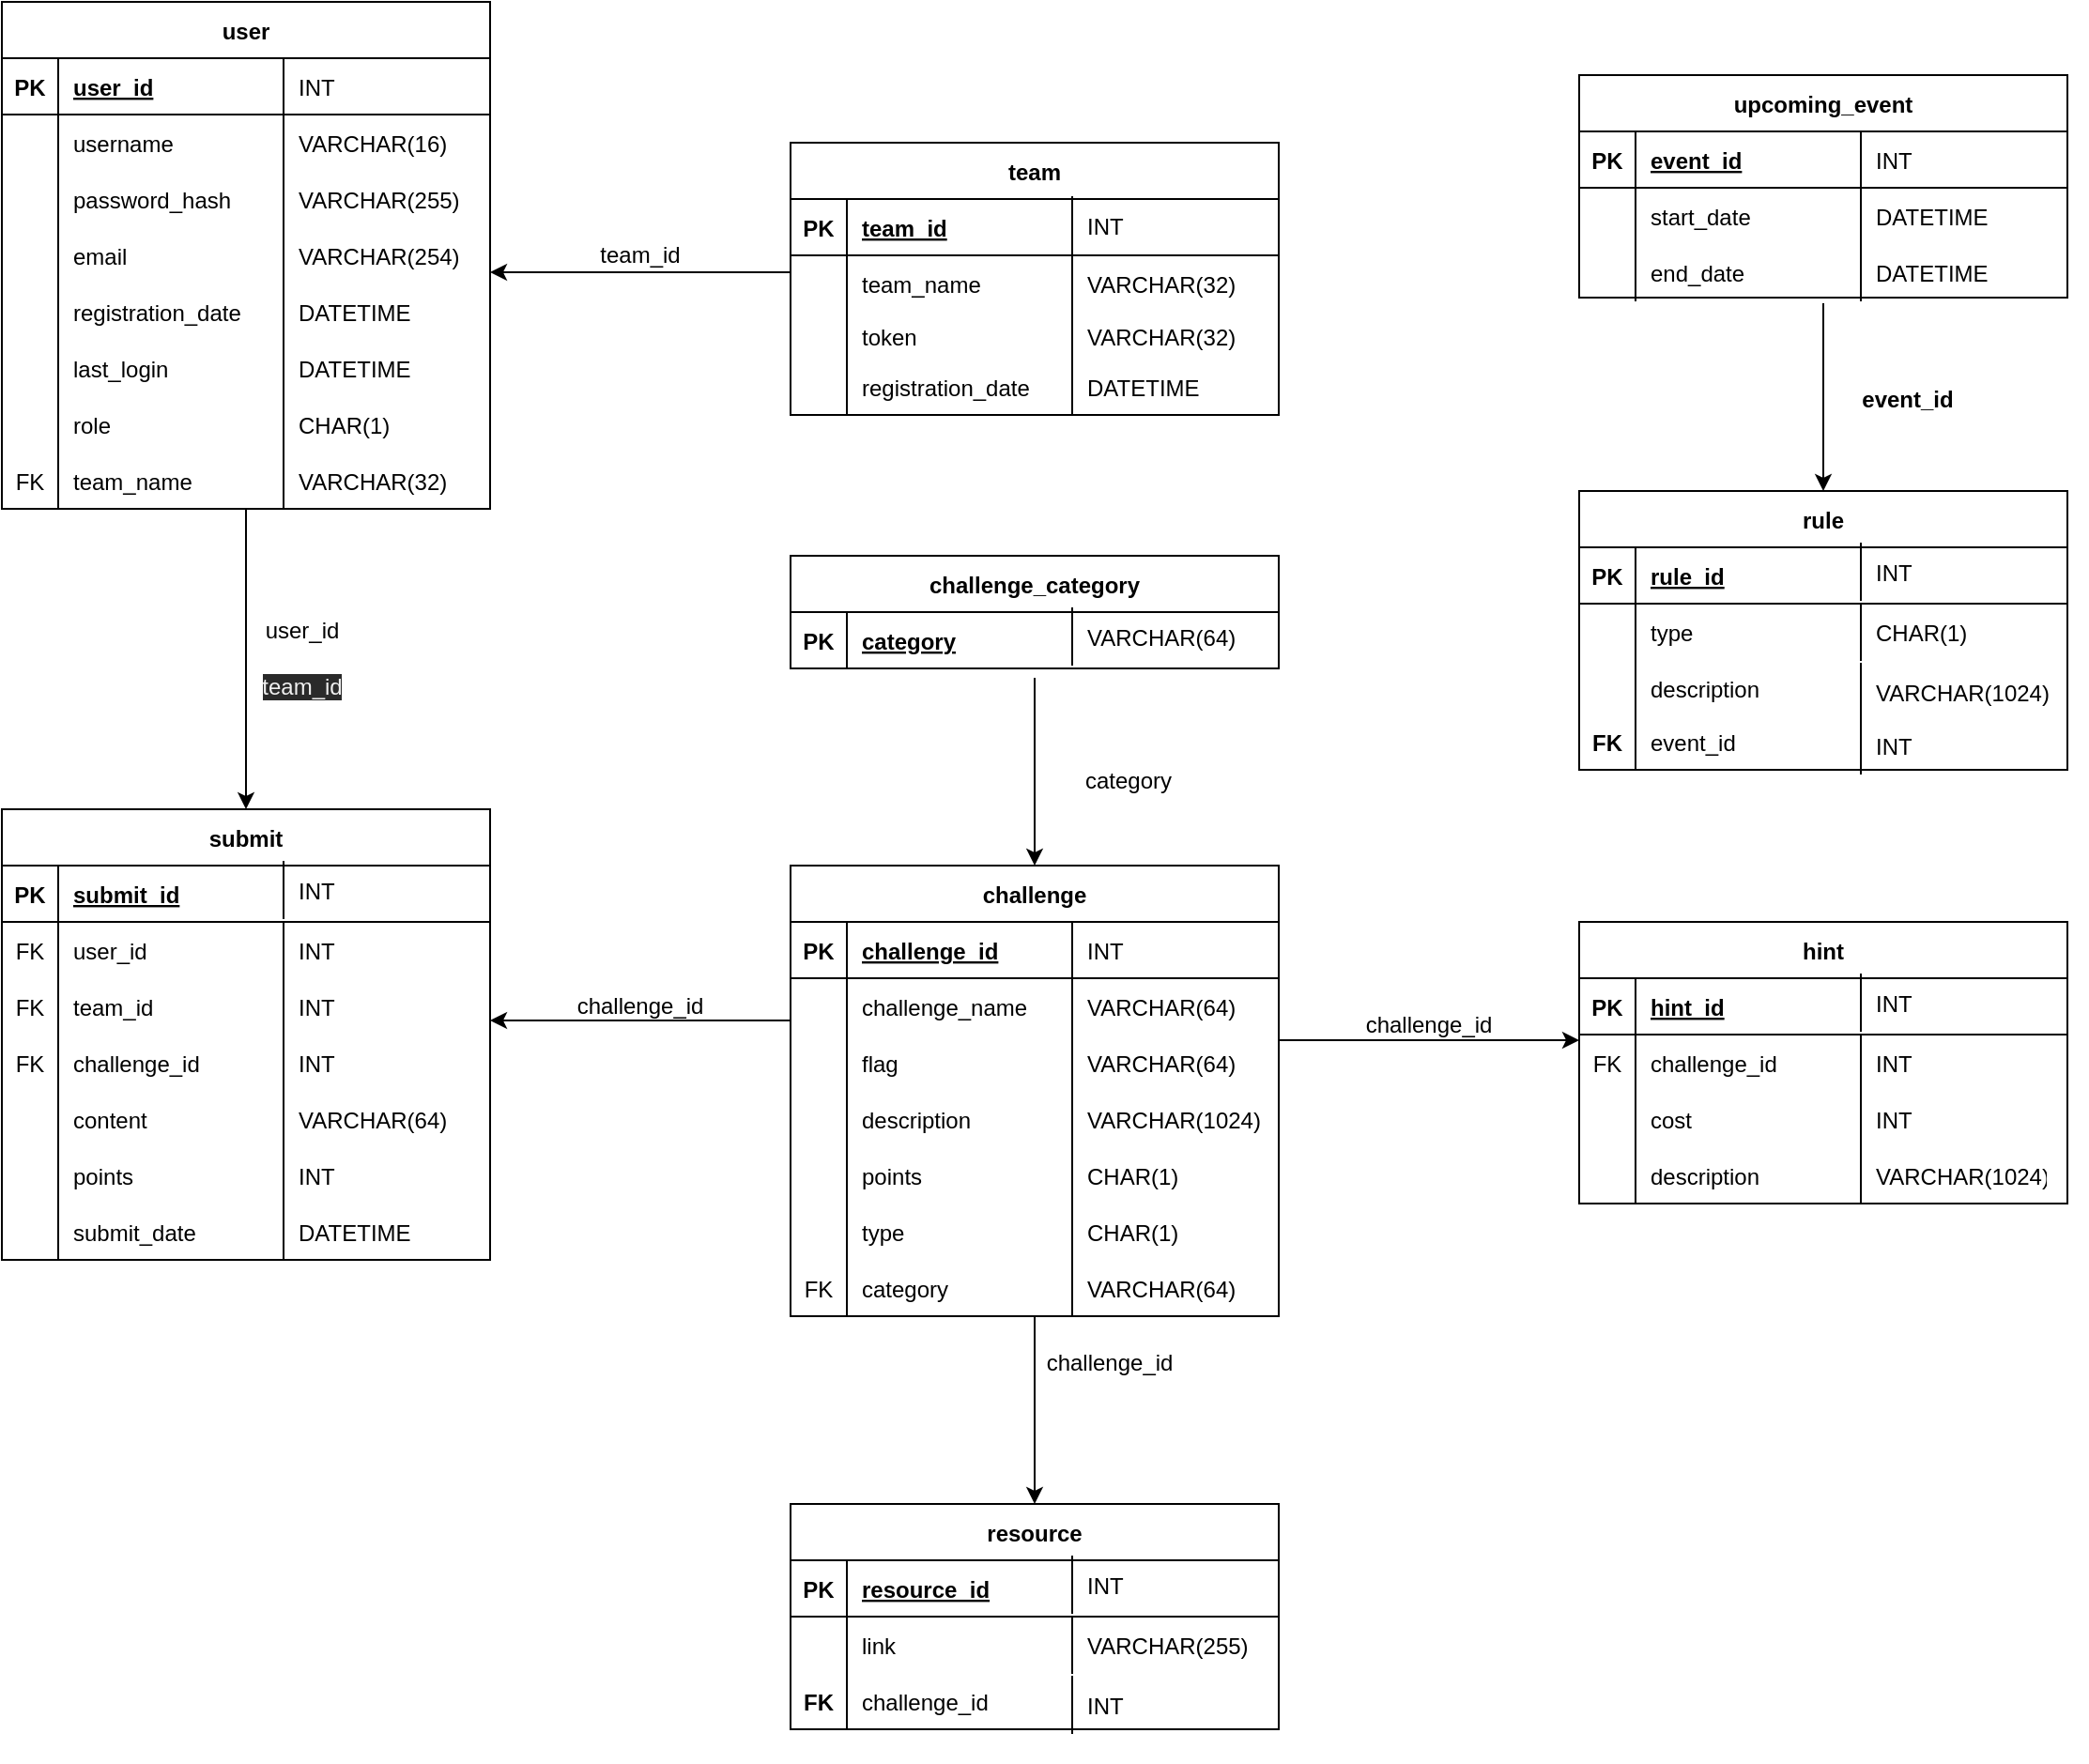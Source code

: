 <mxfile>
    <diagram id="R2lEEEUBdFMjLlhIrx00" name="Page-1">
        <mxGraphModel dx="1193" dy="579" grid="1" gridSize="10" guides="1" tooltips="1" connect="1" arrows="1" fold="1" page="1" pageScale="1" pageWidth="850" pageHeight="1100" math="0" shadow="0" extFonts="Permanent Marker^https://fonts.googleapis.com/css?family=Permanent+Marker">
            <root>
                <mxCell id="0"/>
                <mxCell id="1" parent="0"/>
                <mxCell id="q7P-6Obig4FQji7qMEAy-113" value="" style="shape=partialRectangle;collapsible=0;dropTarget=0;pointerEvents=0;fillColor=none;points=[[0,0.5],[1,0.5]];portConstraint=eastwest;top=0;left=0;right=0;bottom=0;container=0;" parent="1" vertex="1">
                    <mxGeometry x="100" y="585" width="170" height="30" as="geometry"/>
                </mxCell>
                <mxCell id="q7P-6Obig4FQji7qMEAy-115" value="submit" style="shape=table;startSize=30;container=1;collapsible=1;childLayout=tableLayout;fixedRows=1;rowLines=0;fontStyle=1;align=center;resizeLast=1;" parent="1" vertex="1">
                    <mxGeometry x="80" y="510" width="260" height="240" as="geometry"/>
                </mxCell>
                <mxCell id="q7P-6Obig4FQji7qMEAy-116" value="" style="shape=partialRectangle;collapsible=0;dropTarget=0;pointerEvents=0;fillColor=none;points=[[0,0.5],[1,0.5]];portConstraint=eastwest;top=0;left=0;right=0;bottom=1;" parent="q7P-6Obig4FQji7qMEAy-115" vertex="1">
                    <mxGeometry y="30" width="260" height="30" as="geometry"/>
                </mxCell>
                <mxCell id="q7P-6Obig4FQji7qMEAy-117" value="PK" style="shape=partialRectangle;overflow=hidden;connectable=0;fillColor=none;top=0;left=0;bottom=0;right=0;fontStyle=1;" parent="q7P-6Obig4FQji7qMEAy-116" vertex="1">
                    <mxGeometry width="30" height="30" as="geometry">
                        <mxRectangle width="30" height="30" as="alternateBounds"/>
                    </mxGeometry>
                </mxCell>
                <mxCell id="q7P-6Obig4FQji7qMEAy-118" value="submit_id" style="shape=partialRectangle;overflow=hidden;connectable=0;fillColor=none;top=0;left=0;bottom=0;right=0;align=left;spacingLeft=6;fontStyle=5;" parent="q7P-6Obig4FQji7qMEAy-116" vertex="1">
                    <mxGeometry x="30" width="230" height="30" as="geometry">
                        <mxRectangle width="230" height="30" as="alternateBounds"/>
                    </mxGeometry>
                </mxCell>
                <mxCell id="q7P-6Obig4FQji7qMEAy-119" value="" style="shape=partialRectangle;collapsible=0;dropTarget=0;pointerEvents=0;fillColor=none;points=[[0,0.5],[1,0.5]];portConstraint=eastwest;top=0;left=0;right=0;bottom=0;" parent="q7P-6Obig4FQji7qMEAy-115" vertex="1">
                    <mxGeometry y="60" width="260" height="30" as="geometry"/>
                </mxCell>
                <mxCell id="q7P-6Obig4FQji7qMEAy-120" value="FK" style="shape=partialRectangle;overflow=hidden;connectable=0;fillColor=none;top=0;left=0;bottom=0;right=1;" parent="q7P-6Obig4FQji7qMEAy-119" vertex="1">
                    <mxGeometry width="30" height="30" as="geometry">
                        <mxRectangle width="30" height="30" as="alternateBounds"/>
                    </mxGeometry>
                </mxCell>
                <mxCell id="q7P-6Obig4FQji7qMEAy-121" value="user_id" style="shape=partialRectangle;overflow=hidden;connectable=0;fillColor=none;top=0;left=0;bottom=0;right=0;align=left;spacingLeft=6;" parent="q7P-6Obig4FQji7qMEAy-119" vertex="1">
                    <mxGeometry x="30" width="230" height="30" as="geometry">
                        <mxRectangle width="230" height="30" as="alternateBounds"/>
                    </mxGeometry>
                </mxCell>
                <mxCell id="q7P-6Obig4FQji7qMEAy-152" value="" style="group" parent="1" vertex="1" connectable="0">
                    <mxGeometry x="80" y="690" width="130" height="30" as="geometry"/>
                </mxCell>
                <mxCell id="q7P-6Obig4FQji7qMEAy-123" value="" style="shape=partialRectangle;overflow=hidden;connectable=0;fillColor=none;top=0;left=0;bottom=0;right=1;" parent="q7P-6Obig4FQji7qMEAy-152" vertex="1">
                    <mxGeometry width="30" height="30" as="geometry">
                        <mxRectangle width="30" height="30" as="alternateBounds"/>
                    </mxGeometry>
                </mxCell>
                <mxCell id="q7P-6Obig4FQji7qMEAy-124" value="points" style="shape=partialRectangle;overflow=hidden;connectable=0;fillColor=none;top=0;left=0;bottom=0;right=0;align=left;spacingLeft=6;" parent="q7P-6Obig4FQji7qMEAy-152" vertex="1">
                    <mxGeometry x="30" width="100" height="30" as="geometry">
                        <mxRectangle width="220" height="30" as="alternateBounds"/>
                    </mxGeometry>
                </mxCell>
                <mxCell id="q7P-6Obig4FQji7qMEAy-130" value="" style="shape=partialRectangle;collapsible=0;dropTarget=0;pointerEvents=0;fillColor=none;points=[[0,0.5],[1,0.5]];portConstraint=eastwest;top=0;left=0;right=0;bottom=0;container=0;" parent="1" vertex="1">
                    <mxGeometry x="80" y="600" width="130" height="30" as="geometry"/>
                </mxCell>
                <mxCell id="q7P-6Obig4FQji7qMEAy-126" value="" style="shape=partialRectangle;collapsible=0;dropTarget=0;pointerEvents=0;fillColor=none;points=[[0,0.5],[1,0.5]];portConstraint=eastwest;top=0;left=0;right=0;bottom=0;container=0;" parent="1" vertex="1">
                    <mxGeometry x="80" y="630" width="130" height="30" as="geometry"/>
                </mxCell>
                <mxCell id="q7P-6Obig4FQji7qMEAy-179" value="INT" style="shape=partialRectangle;overflow=hidden;connectable=0;fillColor=none;top=0;left=1;bottom=0;right=0;align=left;spacingLeft=6;" parent="1" vertex="1">
                    <mxGeometry x="230" y="690" width="80" height="30" as="geometry">
                        <mxRectangle width="220" height="30" as="alternateBounds"/>
                    </mxGeometry>
                </mxCell>
                <mxCell id="q7P-6Obig4FQji7qMEAy-181" value="INT" style="shape=partialRectangle;overflow=hidden;connectable=0;fillColor=none;top=0;left=1;bottom=0;right=0;align=left;spacingLeft=6;" parent="1" vertex="1">
                    <mxGeometry x="230" y="570" width="100" height="30" as="geometry">
                        <mxRectangle width="220" height="30" as="alternateBounds"/>
                    </mxGeometry>
                </mxCell>
                <mxCell id="q7P-6Obig4FQji7qMEAy-182" value="INT" style="shape=partialRectangle;overflow=hidden;connectable=0;fillColor=none;top=0;left=1;bottom=0;right=0;align=left;spacingLeft=6;" parent="1" vertex="1">
                    <mxGeometry x="230" y="538" width="80" height="30" as="geometry">
                        <mxRectangle width="220" height="30" as="alternateBounds"/>
                    </mxGeometry>
                </mxCell>
                <mxCell id="q7P-6Obig4FQji7qMEAy-183" value="" style="group" parent="1" vertex="1" connectable="0">
                    <mxGeometry x="80" y="660" width="270" height="30" as="geometry"/>
                </mxCell>
                <mxCell id="q7P-6Obig4FQji7qMEAy-127" value="" style="shape=partialRectangle;overflow=hidden;connectable=0;fillColor=none;top=0;left=0;bottom=0;right=1;" parent="q7P-6Obig4FQji7qMEAy-183" vertex="1">
                    <mxGeometry width="30" height="30" as="geometry">
                        <mxRectangle width="30" height="30" as="alternateBounds"/>
                    </mxGeometry>
                </mxCell>
                <mxCell id="q7P-6Obig4FQji7qMEAy-128" value="content" style="shape=partialRectangle;overflow=hidden;connectable=0;fillColor=none;top=0;left=0;bottom=0;right=0;align=left;spacingLeft=6;" parent="q7P-6Obig4FQji7qMEAy-183" vertex="1">
                    <mxGeometry x="30" width="100" height="30" as="geometry">
                        <mxRectangle width="220" height="30" as="alternateBounds"/>
                    </mxGeometry>
                </mxCell>
                <mxCell id="q7P-6Obig4FQji7qMEAy-178" value="VARCHAR(64)" style="shape=partialRectangle;overflow=hidden;connectable=0;fillColor=none;top=0;left=1;bottom=0;right=0;align=left;spacingLeft=6;" parent="q7P-6Obig4FQji7qMEAy-183" vertex="1">
                    <mxGeometry x="150" width="110" height="30" as="geometry">
                        <mxRectangle width="220" height="30" as="alternateBounds"/>
                    </mxGeometry>
                </mxCell>
                <mxCell id="q7P-6Obig4FQji7qMEAy-186" value="" style="group" parent="1" vertex="1" connectable="0">
                    <mxGeometry x="80" y="600" width="250" height="30" as="geometry"/>
                </mxCell>
                <mxCell id="q7P-6Obig4FQji7qMEAy-153" value="" style="group" parent="q7P-6Obig4FQji7qMEAy-186" vertex="1" connectable="0">
                    <mxGeometry width="130" height="30" as="geometry"/>
                </mxCell>
                <mxCell id="q7P-6Obig4FQji7qMEAy-147" value="FK" style="shape=partialRectangle;overflow=hidden;connectable=0;fillColor=none;top=0;left=0;bottom=0;right=1;" parent="q7P-6Obig4FQji7qMEAy-153" vertex="1">
                    <mxGeometry width="30" height="30" as="geometry">
                        <mxRectangle width="30" height="30" as="alternateBounds"/>
                    </mxGeometry>
                </mxCell>
                <mxCell id="q7P-6Obig4FQji7qMEAy-148" value="team_id" style="shape=partialRectangle;overflow=hidden;connectable=0;fillColor=none;top=0;left=0;bottom=0;right=0;align=left;spacingLeft=6;" parent="q7P-6Obig4FQji7qMEAy-153" vertex="1">
                    <mxGeometry x="30" width="100" height="30" as="geometry">
                        <mxRectangle width="220" height="30" as="alternateBounds"/>
                    </mxGeometry>
                </mxCell>
                <mxCell id="q7P-6Obig4FQji7qMEAy-180" value="INT" style="shape=partialRectangle;overflow=hidden;connectable=0;fillColor=none;top=0;left=1;bottom=0;right=0;align=left;spacingLeft=6;" parent="q7P-6Obig4FQji7qMEAy-186" vertex="1">
                    <mxGeometry x="150" width="100" height="30" as="geometry">
                        <mxRectangle width="220" height="30" as="alternateBounds"/>
                    </mxGeometry>
                </mxCell>
                <mxCell id="q7P-6Obig4FQji7qMEAy-187" value="" style="group" parent="1" vertex="1" connectable="0">
                    <mxGeometry x="80" y="630" width="250" height="30" as="geometry"/>
                </mxCell>
                <mxCell id="q7P-6Obig4FQji7qMEAy-131" value="FK" style="shape=partialRectangle;overflow=hidden;connectable=0;fillColor=none;top=0;left=0;bottom=0;right=1;" parent="q7P-6Obig4FQji7qMEAy-187" vertex="1">
                    <mxGeometry width="30" height="30" as="geometry">
                        <mxRectangle width="30" height="30" as="alternateBounds"/>
                    </mxGeometry>
                </mxCell>
                <mxCell id="q7P-6Obig4FQji7qMEAy-132" value="challenge_id" style="shape=partialRectangle;overflow=hidden;connectable=0;fillColor=none;top=0;left=0;bottom=0;right=0;align=left;spacingLeft=6;" parent="q7P-6Obig4FQji7qMEAy-187" vertex="1">
                    <mxGeometry x="30" width="100" height="30" as="geometry">
                        <mxRectangle width="220" height="30" as="alternateBounds"/>
                    </mxGeometry>
                </mxCell>
                <mxCell id="q7P-6Obig4FQji7qMEAy-173" value="INT" style="shape=partialRectangle;overflow=hidden;connectable=0;fillColor=none;top=0;left=1;bottom=0;right=0;align=left;spacingLeft=6;" parent="q7P-6Obig4FQji7qMEAy-187" vertex="1">
                    <mxGeometry x="150" width="100" height="30" as="geometry">
                        <mxRectangle width="220" height="30" as="alternateBounds"/>
                    </mxGeometry>
                </mxCell>
                <mxCell id="q7P-6Obig4FQji7qMEAy-217" value="" style="shape=partialRectangle;collapsible=0;dropTarget=0;pointerEvents=0;fillColor=none;points=[[0,0.5],[1,0.5]];portConstraint=eastwest;top=0;left=0;right=0;bottom=0;container=0;" parent="1" vertex="1">
                    <mxGeometry x="100" y="155" width="170" height="30" as="geometry"/>
                </mxCell>
                <mxCell id="q7P-6Obig4FQji7qMEAy-218" value="user" style="shape=table;startSize=30;container=1;collapsible=1;childLayout=tableLayout;fixedRows=1;rowLines=0;fontStyle=1;align=center;resizeLast=1;" parent="1" vertex="1">
                    <mxGeometry x="80" y="80" width="260" height="270" as="geometry"/>
                </mxCell>
                <mxCell id="q7P-6Obig4FQji7qMEAy-219" value="" style="shape=partialRectangle;collapsible=0;dropTarget=0;pointerEvents=0;fillColor=none;points=[[0,0.5],[1,0.5]];portConstraint=eastwest;top=0;left=0;right=0;bottom=1;" parent="q7P-6Obig4FQji7qMEAy-218" vertex="1">
                    <mxGeometry y="30" width="260" height="30" as="geometry"/>
                </mxCell>
                <mxCell id="q7P-6Obig4FQji7qMEAy-220" value="PK" style="shape=partialRectangle;overflow=hidden;connectable=0;fillColor=none;top=0;left=0;bottom=0;right=0;fontStyle=1;" parent="q7P-6Obig4FQji7qMEAy-219" vertex="1">
                    <mxGeometry width="30" height="30" as="geometry">
                        <mxRectangle width="30" height="30" as="alternateBounds"/>
                    </mxGeometry>
                </mxCell>
                <mxCell id="q7P-6Obig4FQji7qMEAy-221" value="user_id" style="shape=partialRectangle;overflow=hidden;connectable=0;fillColor=none;top=0;left=0;bottom=0;right=0;align=left;spacingLeft=6;fontStyle=5;" parent="q7P-6Obig4FQji7qMEAy-219" vertex="1">
                    <mxGeometry x="30" width="230" height="30" as="geometry">
                        <mxRectangle width="230" height="30" as="alternateBounds"/>
                    </mxGeometry>
                </mxCell>
                <mxCell id="q7P-6Obig4FQji7qMEAy-222" value="" style="shape=partialRectangle;collapsible=0;dropTarget=0;pointerEvents=0;fillColor=none;points=[[0,0.5],[1,0.5]];portConstraint=eastwest;top=0;left=0;right=0;bottom=0;" parent="q7P-6Obig4FQji7qMEAy-218" vertex="1">
                    <mxGeometry y="60" width="260" height="30" as="geometry"/>
                </mxCell>
                <mxCell id="q7P-6Obig4FQji7qMEAy-223" value="" style="shape=partialRectangle;overflow=hidden;connectable=0;fillColor=none;top=0;left=0;bottom=0;right=1;" parent="q7P-6Obig4FQji7qMEAy-222" vertex="1">
                    <mxGeometry width="30" height="30" as="geometry">
                        <mxRectangle width="30" height="30" as="alternateBounds"/>
                    </mxGeometry>
                </mxCell>
                <mxCell id="q7P-6Obig4FQji7qMEAy-224" value="username" style="shape=partialRectangle;overflow=hidden;connectable=0;fillColor=none;top=0;left=0;bottom=0;right=0;align=left;spacingLeft=6;" parent="q7P-6Obig4FQji7qMEAy-222" vertex="1">
                    <mxGeometry x="30" width="230" height="30" as="geometry">
                        <mxRectangle width="230" height="30" as="alternateBounds"/>
                    </mxGeometry>
                </mxCell>
                <mxCell id="q7P-6Obig4FQji7qMEAy-228" value="" style="shape=partialRectangle;collapsible=0;dropTarget=0;pointerEvents=0;fillColor=none;points=[[0,0.5],[1,0.5]];portConstraint=eastwest;top=0;left=0;right=0;bottom=0;container=0;" parent="1" vertex="1">
                    <mxGeometry x="80" y="200" width="130" height="30" as="geometry"/>
                </mxCell>
                <mxCell id="q7P-6Obig4FQji7qMEAy-229" value="" style="shape=partialRectangle;collapsible=0;dropTarget=0;pointerEvents=0;fillColor=none;points=[[0,0.5],[1,0.5]];portConstraint=eastwest;top=0;left=0;right=0;bottom=0;container=0;" parent="1" vertex="1">
                    <mxGeometry x="80" y="230" width="130" height="30" as="geometry"/>
                </mxCell>
                <mxCell id="q7P-6Obig4FQji7qMEAy-231" value="VARCHAR(16)" style="shape=partialRectangle;overflow=hidden;connectable=0;fillColor=none;top=0;left=1;bottom=0;right=0;align=left;spacingLeft=6;" parent="1" vertex="1">
                    <mxGeometry x="230" y="140" width="120" height="30" as="geometry">
                        <mxRectangle width="220" height="30" as="alternateBounds"/>
                    </mxGeometry>
                </mxCell>
                <mxCell id="q7P-6Obig4FQji7qMEAy-232" value="INT" style="shape=partialRectangle;overflow=hidden;connectable=0;fillColor=none;top=0;left=1;bottom=0;right=0;align=left;spacingLeft=6;" parent="1" vertex="1">
                    <mxGeometry x="230" y="110" width="90" height="30" as="geometry">
                        <mxRectangle width="220" height="30" as="alternateBounds"/>
                    </mxGeometry>
                </mxCell>
                <mxCell id="q7P-6Obig4FQji7qMEAy-233" value="" style="group" parent="1" vertex="1" connectable="0">
                    <mxGeometry x="80" y="230" width="270" height="30" as="geometry"/>
                </mxCell>
                <mxCell id="q7P-6Obig4FQji7qMEAy-234" value="" style="shape=partialRectangle;overflow=hidden;connectable=0;fillColor=none;top=0;left=0;bottom=0;right=1;" parent="q7P-6Obig4FQji7qMEAy-233" vertex="1">
                    <mxGeometry width="30" height="30" as="geometry">
                        <mxRectangle width="30" height="30" as="alternateBounds"/>
                    </mxGeometry>
                </mxCell>
                <mxCell id="q7P-6Obig4FQji7qMEAy-235" value="registration_date" style="shape=partialRectangle;overflow=hidden;connectable=0;fillColor=none;top=0;left=0;bottom=0;right=0;align=left;spacingLeft=6;" parent="q7P-6Obig4FQji7qMEAy-233" vertex="1">
                    <mxGeometry x="30" width="100" height="30" as="geometry">
                        <mxRectangle width="220" height="30" as="alternateBounds"/>
                    </mxGeometry>
                </mxCell>
                <mxCell id="q7P-6Obig4FQji7qMEAy-236" value="DATETIME" style="shape=partialRectangle;overflow=hidden;connectable=0;fillColor=none;top=0;left=1;bottom=0;right=0;align=left;spacingLeft=6;" parent="q7P-6Obig4FQji7qMEAy-233" vertex="1">
                    <mxGeometry x="150" width="120" height="30" as="geometry">
                        <mxRectangle width="220" height="30" as="alternateBounds"/>
                    </mxGeometry>
                </mxCell>
                <mxCell id="q7P-6Obig4FQji7qMEAy-237" value="" style="group" parent="1" vertex="1" connectable="0">
                    <mxGeometry x="80" y="200" width="270" height="30" as="geometry"/>
                </mxCell>
                <mxCell id="q7P-6Obig4FQji7qMEAy-238" value="" style="group" parent="q7P-6Obig4FQji7qMEAy-237" vertex="1" connectable="0">
                    <mxGeometry width="130" height="30" as="geometry"/>
                </mxCell>
                <mxCell id="q7P-6Obig4FQji7qMEAy-239" value="" style="shape=partialRectangle;overflow=hidden;connectable=0;fillColor=none;top=0;left=0;bottom=0;right=1;" parent="q7P-6Obig4FQji7qMEAy-238" vertex="1">
                    <mxGeometry width="30" height="30" as="geometry">
                        <mxRectangle width="30" height="30" as="alternateBounds"/>
                    </mxGeometry>
                </mxCell>
                <mxCell id="q7P-6Obig4FQji7qMEAy-240" value="email" style="shape=partialRectangle;overflow=hidden;connectable=0;fillColor=none;top=0;left=0;bottom=0;right=0;align=left;spacingLeft=6;" parent="q7P-6Obig4FQji7qMEAy-238" vertex="1">
                    <mxGeometry x="30" width="100" height="30" as="geometry">
                        <mxRectangle width="220" height="30" as="alternateBounds"/>
                    </mxGeometry>
                </mxCell>
                <mxCell id="q7P-6Obig4FQji7qMEAy-241" value="VARCHAR(254)" style="shape=partialRectangle;overflow=hidden;connectable=0;fillColor=none;top=0;left=1;bottom=0;right=0;align=left;spacingLeft=6;" parent="q7P-6Obig4FQji7qMEAy-237" vertex="1">
                    <mxGeometry x="150" width="120" height="30" as="geometry">
                        <mxRectangle width="220" height="30" as="alternateBounds"/>
                    </mxGeometry>
                </mxCell>
                <mxCell id="q7P-6Obig4FQji7qMEAy-242" value="" style="group" parent="1" vertex="1" connectable="0">
                    <mxGeometry x="80" y="260" width="270" height="30" as="geometry"/>
                </mxCell>
                <mxCell id="q7P-6Obig4FQji7qMEAy-243" value="" style="shape=partialRectangle;overflow=hidden;connectable=0;fillColor=none;top=0;left=0;bottom=0;right=1;" parent="q7P-6Obig4FQji7qMEAy-242" vertex="1">
                    <mxGeometry width="30" height="30" as="geometry">
                        <mxRectangle width="30" height="30" as="alternateBounds"/>
                    </mxGeometry>
                </mxCell>
                <mxCell id="q7P-6Obig4FQji7qMEAy-244" value="last_login" style="shape=partialRectangle;overflow=hidden;connectable=0;fillColor=none;top=0;left=0;bottom=0;right=0;align=left;spacingLeft=6;" parent="q7P-6Obig4FQji7qMEAy-242" vertex="1">
                    <mxGeometry x="30" width="100" height="30" as="geometry">
                        <mxRectangle width="220" height="30" as="alternateBounds"/>
                    </mxGeometry>
                </mxCell>
                <mxCell id="q7P-6Obig4FQji7qMEAy-245" value="DATETIME" style="shape=partialRectangle;overflow=hidden;connectable=0;fillColor=none;top=0;left=1;bottom=0;right=0;align=left;spacingLeft=6;" parent="q7P-6Obig4FQji7qMEAy-242" vertex="1">
                    <mxGeometry x="150" width="120" height="30" as="geometry">
                        <mxRectangle width="220" height="30" as="alternateBounds"/>
                    </mxGeometry>
                </mxCell>
                <mxCell id="q7P-6Obig4FQji7qMEAy-253" value="" style="group" parent="1" vertex="1" connectable="0">
                    <mxGeometry x="80" y="290" width="260" height="30" as="geometry"/>
                </mxCell>
                <mxCell id="q7P-6Obig4FQji7qMEAy-254" value="" style="shape=partialRectangle;overflow=hidden;connectable=0;fillColor=none;top=0;left=0;bottom=0;right=1;" parent="q7P-6Obig4FQji7qMEAy-253" vertex="1">
                    <mxGeometry width="30" height="30" as="geometry">
                        <mxRectangle width="30" height="30" as="alternateBounds"/>
                    </mxGeometry>
                </mxCell>
                <mxCell id="q7P-6Obig4FQji7qMEAy-255" value="role" style="shape=partialRectangle;overflow=hidden;connectable=0;fillColor=none;top=0;left=0;bottom=0;right=0;align=left;spacingLeft=6;" parent="q7P-6Obig4FQji7qMEAy-253" vertex="1">
                    <mxGeometry x="30" width="100" height="30" as="geometry">
                        <mxRectangle width="220" height="30" as="alternateBounds"/>
                    </mxGeometry>
                </mxCell>
                <mxCell id="q7P-6Obig4FQji7qMEAy-256" value="CHAR(1)" style="shape=partialRectangle;overflow=hidden;connectable=0;fillColor=none;top=0;left=1;bottom=0;right=0;align=left;spacingLeft=6;" parent="q7P-6Obig4FQji7qMEAy-253" vertex="1">
                    <mxGeometry x="150" width="110" height="30" as="geometry">
                        <mxRectangle width="220" height="30" as="alternateBounds"/>
                    </mxGeometry>
                </mxCell>
                <mxCell id="q7P-6Obig4FQji7qMEAy-257" value="" style="group" parent="1" vertex="1" connectable="0">
                    <mxGeometry x="80" y="320" width="260" height="30" as="geometry"/>
                </mxCell>
                <mxCell id="q7P-6Obig4FQji7qMEAy-258" value="" style="shape=partialRectangle;overflow=hidden;connectable=0;fillColor=none;top=0;left=0;bottom=0;right=1;" parent="q7P-6Obig4FQji7qMEAy-257" vertex="1">
                    <mxGeometry width="30" height="30" as="geometry">
                        <mxRectangle width="30" height="30" as="alternateBounds"/>
                    </mxGeometry>
                </mxCell>
                <mxCell id="q7P-6Obig4FQji7qMEAy-259" value="team_name" style="shape=partialRectangle;overflow=hidden;connectable=0;fillColor=none;top=0;left=0;bottom=0;right=0;align=left;spacingLeft=6;" parent="q7P-6Obig4FQji7qMEAy-257" vertex="1">
                    <mxGeometry x="30" width="100" height="30" as="geometry">
                        <mxRectangle width="220" height="30" as="alternateBounds"/>
                    </mxGeometry>
                </mxCell>
                <mxCell id="q7P-6Obig4FQji7qMEAy-260" value="VARCHAR(32)" style="shape=partialRectangle;overflow=hidden;connectable=0;fillColor=none;top=0;left=1;bottom=0;right=0;align=left;spacingLeft=6;" parent="q7P-6Obig4FQji7qMEAy-257" vertex="1">
                    <mxGeometry x="150" width="110" height="30" as="geometry">
                        <mxRectangle width="220" height="30" as="alternateBounds"/>
                    </mxGeometry>
                </mxCell>
                <mxCell id="q7P-6Obig4FQji7qMEAy-295" value="FK" style="shape=partialRectangle;overflow=hidden;connectable=0;fillColor=none;top=0;left=0;bottom=0;right=1;" parent="q7P-6Obig4FQji7qMEAy-257" vertex="1">
                    <mxGeometry width="30" height="30" as="geometry">
                        <mxRectangle width="30" height="30" as="alternateBounds"/>
                    </mxGeometry>
                </mxCell>
                <mxCell id="q7P-6Obig4FQji7qMEAy-300" value="" style="shape=partialRectangle;collapsible=0;dropTarget=0;pointerEvents=0;fillColor=none;points=[[0,0.5],[1,0.5]];portConstraint=eastwest;top=0;left=0;right=0;bottom=0;container=0;" parent="1" vertex="1">
                    <mxGeometry x="520" y="230" width="170" height="30" as="geometry"/>
                </mxCell>
                <mxCell id="q7P-6Obig4FQji7qMEAy-301" value="team" style="shape=table;startSize=30;container=1;collapsible=1;childLayout=tableLayout;fixedRows=1;rowLines=0;fontStyle=1;align=center;resizeLast=1;" parent="1" vertex="1">
                    <mxGeometry x="500" y="155" width="260" height="145" as="geometry"/>
                </mxCell>
                <mxCell id="q7P-6Obig4FQji7qMEAy-302" value="" style="shape=partialRectangle;collapsible=0;dropTarget=0;pointerEvents=0;fillColor=none;points=[[0,0.5],[1,0.5]];portConstraint=eastwest;top=0;left=0;right=0;bottom=1;" parent="q7P-6Obig4FQji7qMEAy-301" vertex="1">
                    <mxGeometry y="30" width="260" height="30" as="geometry"/>
                </mxCell>
                <mxCell id="q7P-6Obig4FQji7qMEAy-303" value="PK" style="shape=partialRectangle;overflow=hidden;connectable=0;fillColor=none;top=0;left=0;bottom=0;right=0;fontStyle=1;" parent="q7P-6Obig4FQji7qMEAy-302" vertex="1">
                    <mxGeometry width="30" height="30" as="geometry">
                        <mxRectangle width="30" height="30" as="alternateBounds"/>
                    </mxGeometry>
                </mxCell>
                <mxCell id="q7P-6Obig4FQji7qMEAy-304" value="team_id" style="shape=partialRectangle;overflow=hidden;connectable=0;fillColor=none;top=0;left=0;bottom=0;right=0;align=left;spacingLeft=6;fontStyle=5;" parent="q7P-6Obig4FQji7qMEAy-302" vertex="1">
                    <mxGeometry x="30" width="230" height="30" as="geometry">
                        <mxRectangle width="230" height="30" as="alternateBounds"/>
                    </mxGeometry>
                </mxCell>
                <mxCell id="q7P-6Obig4FQji7qMEAy-305" value="" style="shape=partialRectangle;collapsible=0;dropTarget=0;pointerEvents=0;fillColor=none;points=[[0,0.5],[1,0.5]];portConstraint=eastwest;top=0;left=0;right=0;bottom=0;" parent="q7P-6Obig4FQji7qMEAy-301" vertex="1">
                    <mxGeometry y="60" width="260" height="30" as="geometry"/>
                </mxCell>
                <mxCell id="q7P-6Obig4FQji7qMEAy-306" value="" style="shape=partialRectangle;overflow=hidden;connectable=0;fillColor=none;top=0;left=0;bottom=0;right=1;" parent="q7P-6Obig4FQji7qMEAy-305" vertex="1">
                    <mxGeometry width="30" height="30" as="geometry">
                        <mxRectangle width="30" height="30" as="alternateBounds"/>
                    </mxGeometry>
                </mxCell>
                <mxCell id="q7P-6Obig4FQji7qMEAy-307" value="team_name" style="shape=partialRectangle;overflow=hidden;connectable=0;fillColor=none;top=0;left=0;bottom=0;right=0;align=left;spacingLeft=6;" parent="q7P-6Obig4FQji7qMEAy-305" vertex="1">
                    <mxGeometry x="30" width="230" height="30" as="geometry">
                        <mxRectangle width="230" height="30" as="alternateBounds"/>
                    </mxGeometry>
                </mxCell>
                <mxCell id="q7P-6Obig4FQji7qMEAy-308" value="" style="shape=partialRectangle;collapsible=0;dropTarget=0;pointerEvents=0;fillColor=none;points=[[0,0.5],[1,0.5]];portConstraint=eastwest;top=0;left=0;right=0;bottom=0;container=0;" parent="1" vertex="1">
                    <mxGeometry x="500" y="245" width="130" height="30" as="geometry"/>
                </mxCell>
                <mxCell id="q7P-6Obig4FQji7qMEAy-309" value="" style="shape=partialRectangle;collapsible=0;dropTarget=0;pointerEvents=0;fillColor=none;points=[[0,0.5],[1,0.5]];portConstraint=eastwest;top=0;left=0;right=0;bottom=0;container=0;" parent="1" vertex="1">
                    <mxGeometry x="500" y="275" width="130" height="30" as="geometry"/>
                </mxCell>
                <mxCell id="q7P-6Obig4FQji7qMEAy-310" value="VARCHAR(32)" style="shape=partialRectangle;overflow=hidden;connectable=0;fillColor=none;top=0;left=1;bottom=0;right=0;align=left;spacingLeft=6;" parent="1" vertex="1">
                    <mxGeometry x="650" y="215" width="120" height="30" as="geometry">
                        <mxRectangle width="220" height="30" as="alternateBounds"/>
                    </mxGeometry>
                </mxCell>
                <mxCell id="q7P-6Obig4FQji7qMEAy-311" value="INT" style="shape=partialRectangle;overflow=hidden;connectable=0;fillColor=none;top=0;left=1;bottom=0;right=0;align=left;spacingLeft=6;" parent="1" vertex="1">
                    <mxGeometry x="650" y="184" width="90" height="30" as="geometry">
                        <mxRectangle width="220" height="30" as="alternateBounds"/>
                    </mxGeometry>
                </mxCell>
                <mxCell id="q7P-6Obig4FQji7qMEAy-316" value="" style="group" parent="1" vertex="1" connectable="0">
                    <mxGeometry x="500" y="243" width="270" height="30" as="geometry"/>
                </mxCell>
                <mxCell id="q7P-6Obig4FQji7qMEAy-317" value="" style="group" parent="q7P-6Obig4FQji7qMEAy-316" vertex="1" connectable="0">
                    <mxGeometry width="130" height="30" as="geometry"/>
                </mxCell>
                <mxCell id="q7P-6Obig4FQji7qMEAy-318" value="" style="shape=partialRectangle;overflow=hidden;connectable=0;fillColor=none;top=0;left=0;bottom=0;right=1;" parent="q7P-6Obig4FQji7qMEAy-317" vertex="1">
                    <mxGeometry width="30" height="30" as="geometry">
                        <mxRectangle width="30" height="30" as="alternateBounds"/>
                    </mxGeometry>
                </mxCell>
                <mxCell id="q7P-6Obig4FQji7qMEAy-319" value="token" style="shape=partialRectangle;overflow=hidden;connectable=0;fillColor=none;top=0;left=0;bottom=0;right=0;align=left;spacingLeft=6;" parent="q7P-6Obig4FQji7qMEAy-317" vertex="1">
                    <mxGeometry x="30" width="100" height="30" as="geometry">
                        <mxRectangle width="220" height="30" as="alternateBounds"/>
                    </mxGeometry>
                </mxCell>
                <mxCell id="q7P-6Obig4FQji7qMEAy-320" value="VARCHAR(32)" style="shape=partialRectangle;overflow=hidden;connectable=0;fillColor=none;top=0;left=1;bottom=0;right=0;align=left;spacingLeft=6;" parent="q7P-6Obig4FQji7qMEAy-316" vertex="1">
                    <mxGeometry x="150" width="120" height="30" as="geometry">
                        <mxRectangle width="220" height="30" as="alternateBounds"/>
                    </mxGeometry>
                </mxCell>
                <mxCell id="q7P-6Obig4FQji7qMEAy-337" value="" style="endArrow=classic;html=1;rounded=0;" parent="1" edge="1">
                    <mxGeometry width="50" height="50" relative="1" as="geometry">
                        <mxPoint x="500" y="224" as="sourcePoint"/>
                        <mxPoint x="340" y="224" as="targetPoint"/>
                    </mxGeometry>
                </mxCell>
                <mxCell id="q7P-6Obig4FQji7qMEAy-338" value="&lt;span style=&quot;font-family: &amp;#34;helvetica&amp;#34; ; text-align: left&quot;&gt;team_id&lt;/span&gt;" style="text;html=1;strokeColor=none;fillColor=none;align=center;verticalAlign=middle;whiteSpace=wrap;rounded=0;" parent="1" vertex="1">
                    <mxGeometry x="390" y="200" width="60" height="30" as="geometry"/>
                </mxCell>
                <mxCell id="q7P-6Obig4FQji7qMEAy-349" value="" style="endArrow=classic;html=1;rounded=0;entryX=0.5;entryY=0;entryDx=0;entryDy=0;" parent="1" target="q7P-6Obig4FQji7qMEAy-115" edge="1">
                    <mxGeometry width="50" height="50" relative="1" as="geometry">
                        <mxPoint x="210" y="350" as="sourcePoint"/>
                        <mxPoint x="265" y="413" as="targetPoint"/>
                    </mxGeometry>
                </mxCell>
                <mxCell id="q7P-6Obig4FQji7qMEAy-350" value="user_id" style="text;html=1;strokeColor=none;fillColor=none;align=center;verticalAlign=middle;whiteSpace=wrap;rounded=0;" parent="1" vertex="1">
                    <mxGeometry x="210" y="400" width="60" height="30" as="geometry"/>
                </mxCell>
                <mxCell id="q7P-6Obig4FQji7qMEAy-351" value="" style="endArrow=classic;html=1;rounded=0;" parent="1" edge="1">
                    <mxGeometry width="50" height="50" relative="1" as="geometry">
                        <mxPoint x="500" y="622.5" as="sourcePoint"/>
                        <mxPoint x="340" y="622.5" as="targetPoint"/>
                    </mxGeometry>
                </mxCell>
                <mxCell id="q7P-6Obig4FQji7qMEAy-352" value="&lt;span style=&quot;text-align: left&quot;&gt;challenge_id&lt;/span&gt;" style="text;html=1;strokeColor=none;fillColor=none;align=center;verticalAlign=middle;whiteSpace=wrap;rounded=0;" parent="1" vertex="1">
                    <mxGeometry x="390" y="600" width="60" height="30" as="geometry"/>
                </mxCell>
                <mxCell id="q7P-6Obig4FQji7qMEAy-353" value="" style="shape=partialRectangle;collapsible=0;dropTarget=0;pointerEvents=0;fillColor=none;points=[[0,0.5],[1,0.5]];portConstraint=eastwest;top=0;left=0;right=0;bottom=0;container=0;" parent="1" vertex="1">
                    <mxGeometry x="520" y="615" width="170" height="30" as="geometry"/>
                </mxCell>
                <mxCell id="q7P-6Obig4FQji7qMEAy-354" value="challenge" style="shape=table;startSize=30;container=1;collapsible=1;childLayout=tableLayout;fixedRows=1;rowLines=0;fontStyle=1;align=center;resizeLast=1;" parent="1" vertex="1">
                    <mxGeometry x="500" y="540" width="260" height="240" as="geometry"/>
                </mxCell>
                <mxCell id="q7P-6Obig4FQji7qMEAy-355" value="" style="shape=partialRectangle;collapsible=0;dropTarget=0;pointerEvents=0;fillColor=none;points=[[0,0.5],[1,0.5]];portConstraint=eastwest;top=0;left=0;right=0;bottom=1;" parent="q7P-6Obig4FQji7qMEAy-354" vertex="1">
                    <mxGeometry y="30" width="260" height="30" as="geometry"/>
                </mxCell>
                <mxCell id="q7P-6Obig4FQji7qMEAy-356" value="PK" style="shape=partialRectangle;overflow=hidden;connectable=0;fillColor=none;top=0;left=0;bottom=0;right=0;fontStyle=1;" parent="q7P-6Obig4FQji7qMEAy-355" vertex="1">
                    <mxGeometry width="30" height="30" as="geometry">
                        <mxRectangle width="30" height="30" as="alternateBounds"/>
                    </mxGeometry>
                </mxCell>
                <mxCell id="q7P-6Obig4FQji7qMEAy-357" value="challenge_id" style="shape=partialRectangle;overflow=hidden;connectable=0;fillColor=none;top=0;left=0;bottom=0;right=0;align=left;spacingLeft=6;fontStyle=5;" parent="q7P-6Obig4FQji7qMEAy-355" vertex="1">
                    <mxGeometry x="30" width="230" height="30" as="geometry">
                        <mxRectangle width="230" height="30" as="alternateBounds"/>
                    </mxGeometry>
                </mxCell>
                <mxCell id="q7P-6Obig4FQji7qMEAy-358" value="" style="shape=partialRectangle;collapsible=0;dropTarget=0;pointerEvents=0;fillColor=none;points=[[0,0.5],[1,0.5]];portConstraint=eastwest;top=0;left=0;right=0;bottom=0;" parent="q7P-6Obig4FQji7qMEAy-354" vertex="1">
                    <mxGeometry y="60" width="260" height="30" as="geometry"/>
                </mxCell>
                <mxCell id="q7P-6Obig4FQji7qMEAy-359" value="" style="shape=partialRectangle;overflow=hidden;connectable=0;fillColor=none;top=0;left=0;bottom=0;right=1;" parent="q7P-6Obig4FQji7qMEAy-358" vertex="1">
                    <mxGeometry width="30" height="30" as="geometry">
                        <mxRectangle width="30" height="30" as="alternateBounds"/>
                    </mxGeometry>
                </mxCell>
                <mxCell id="q7P-6Obig4FQji7qMEAy-360" value="challenge_name" style="shape=partialRectangle;overflow=hidden;connectable=0;fillColor=none;top=0;left=0;bottom=0;right=0;align=left;spacingLeft=6;" parent="q7P-6Obig4FQji7qMEAy-358" vertex="1">
                    <mxGeometry x="30" width="230" height="30" as="geometry">
                        <mxRectangle width="230" height="30" as="alternateBounds"/>
                    </mxGeometry>
                </mxCell>
                <mxCell id="q7P-6Obig4FQji7qMEAy-361" value="VARCHAR(64)" style="shape=partialRectangle;overflow=hidden;connectable=0;fillColor=none;top=0;left=1;bottom=0;right=0;align=left;spacingLeft=6;" parent="1" vertex="1">
                    <mxGeometry x="650" y="600" width="120" height="30" as="geometry">
                        <mxRectangle width="220" height="30" as="alternateBounds"/>
                    </mxGeometry>
                </mxCell>
                <mxCell id="q7P-6Obig4FQji7qMEAy-362" value="INT" style="shape=partialRectangle;overflow=hidden;connectable=0;fillColor=none;top=0;left=1;bottom=0;right=0;align=left;spacingLeft=6;" parent="1" vertex="1">
                    <mxGeometry x="650" y="570" width="100" height="30" as="geometry">
                        <mxRectangle width="220" height="30" as="alternateBounds"/>
                    </mxGeometry>
                </mxCell>
                <mxCell id="23" value="" style="shape=partialRectangle;collapsible=0;dropTarget=0;pointerEvents=0;fillColor=none;points=[[0,0.5],[1,0.5]];portConstraint=eastwest;top=0;left=0;right=0;bottom=0;container=0;" parent="1" vertex="1">
                    <mxGeometry x="520" y="955" width="170" height="30" as="geometry"/>
                </mxCell>
                <mxCell id="24" value="resource" style="shape=table;startSize=30;container=1;collapsible=1;childLayout=tableLayout;fixedRows=1;rowLines=0;fontStyle=1;align=center;resizeLast=1;" parent="1" vertex="1">
                    <mxGeometry x="500" y="880" width="260" height="120" as="geometry"/>
                </mxCell>
                <mxCell id="25" value="" style="shape=partialRectangle;collapsible=0;dropTarget=0;pointerEvents=0;fillColor=none;points=[[0,0.5],[1,0.5]];portConstraint=eastwest;top=0;left=0;right=0;bottom=1;" parent="24" vertex="1">
                    <mxGeometry y="30" width="260" height="30" as="geometry"/>
                </mxCell>
                <mxCell id="26" value="PK" style="shape=partialRectangle;overflow=hidden;connectable=0;fillColor=none;top=0;left=0;bottom=0;right=0;fontStyle=1;" parent="25" vertex="1">
                    <mxGeometry width="30" height="30" as="geometry">
                        <mxRectangle width="30" height="30" as="alternateBounds"/>
                    </mxGeometry>
                </mxCell>
                <mxCell id="27" value="resource_id" style="shape=partialRectangle;overflow=hidden;connectable=0;fillColor=none;top=0;left=0;bottom=0;right=0;align=left;spacingLeft=6;fontStyle=5;" parent="25" vertex="1">
                    <mxGeometry x="30" width="230" height="30" as="geometry">
                        <mxRectangle width="230" height="30" as="alternateBounds"/>
                    </mxGeometry>
                </mxCell>
                <mxCell id="28" value="" style="shape=partialRectangle;collapsible=0;dropTarget=0;pointerEvents=0;fillColor=none;points=[[0,0.5],[1,0.5]];portConstraint=eastwest;top=0;left=0;right=0;bottom=0;" parent="24" vertex="1">
                    <mxGeometry y="60" width="260" height="30" as="geometry"/>
                </mxCell>
                <mxCell id="29" value="" style="shape=partialRectangle;overflow=hidden;connectable=0;fillColor=none;top=0;left=0;bottom=0;right=1;" parent="28" vertex="1">
                    <mxGeometry width="30" height="30" as="geometry">
                        <mxRectangle width="30" height="30" as="alternateBounds"/>
                    </mxGeometry>
                </mxCell>
                <mxCell id="30" value="link" style="shape=partialRectangle;overflow=hidden;connectable=0;fillColor=none;top=0;left=0;bottom=0;right=0;align=left;spacingLeft=6;fontStyle=0" parent="28" vertex="1">
                    <mxGeometry x="30" width="230" height="30" as="geometry">
                        <mxRectangle width="230" height="30" as="alternateBounds"/>
                    </mxGeometry>
                </mxCell>
                <mxCell id="31" value="" style="shape=partialRectangle;collapsible=0;dropTarget=0;pointerEvents=0;fillColor=none;points=[[0,0.5],[1,0.5]];portConstraint=eastwest;top=0;left=0;right=0;bottom=0;container=0;" parent="1" vertex="1">
                    <mxGeometry x="500" y="970" width="130" height="30" as="geometry"/>
                </mxCell>
                <mxCell id="33" value="VARCHAR(255)" style="shape=partialRectangle;overflow=hidden;connectable=0;fillColor=none;top=0;left=1;bottom=0;right=0;align=left;spacingLeft=6;" parent="1" vertex="1">
                    <mxGeometry x="650" y="940" width="120" height="30" as="geometry">
                        <mxRectangle width="220" height="30" as="alternateBounds"/>
                    </mxGeometry>
                </mxCell>
                <mxCell id="34" value="INT" style="shape=partialRectangle;overflow=hidden;connectable=0;fillColor=none;top=0;left=1;bottom=0;right=0;align=left;spacingLeft=6;" parent="1" vertex="1">
                    <mxGeometry x="650" y="908" width="110" height="30" as="geometry">
                        <mxRectangle width="220" height="30" as="alternateBounds"/>
                    </mxGeometry>
                </mxCell>
                <mxCell id="46" value="" style="group" parent="1" vertex="1" connectable="0">
                    <mxGeometry x="500" y="660" width="270" height="30" as="geometry"/>
                </mxCell>
                <mxCell id="47" value="" style="group" parent="46" vertex="1" connectable="0">
                    <mxGeometry width="130" height="30" as="geometry"/>
                </mxCell>
                <mxCell id="48" value="" style="shape=partialRectangle;overflow=hidden;connectable=0;fillColor=none;top=0;left=0;bottom=0;right=1;" parent="47" vertex="1">
                    <mxGeometry width="30" height="30" as="geometry">
                        <mxRectangle width="30" height="30" as="alternateBounds"/>
                    </mxGeometry>
                </mxCell>
                <mxCell id="49" value="description" style="shape=partialRectangle;overflow=hidden;connectable=0;fillColor=none;top=0;left=0;bottom=0;right=0;align=left;spacingLeft=6;" parent="47" vertex="1">
                    <mxGeometry x="30" width="100" height="30" as="geometry">
                        <mxRectangle width="220" height="30" as="alternateBounds"/>
                    </mxGeometry>
                </mxCell>
                <mxCell id="50" value="VARCHAR(1024)" style="shape=partialRectangle;overflow=hidden;connectable=0;fillColor=none;top=0;left=1;bottom=0;right=0;align=left;spacingLeft=6;" parent="46" vertex="1">
                    <mxGeometry x="150" width="120" height="30" as="geometry">
                        <mxRectangle width="220" height="30" as="alternateBounds"/>
                    </mxGeometry>
                </mxCell>
                <mxCell id="51" value="&lt;span style=&quot;color: rgb(240 , 240 , 240) ; font-family: &amp;#34;helvetica&amp;#34; ; font-size: 12px ; font-style: normal ; font-weight: 400 ; letter-spacing: normal ; text-align: left ; text-indent: 0px ; text-transform: none ; word-spacing: 0px ; background-color: rgb(42 , 42 , 42) ; display: inline ; float: none&quot;&gt;team_id&lt;/span&gt;" style="text;html=1;strokeColor=none;fillColor=none;align=center;verticalAlign=middle;whiteSpace=wrap;rounded=0;" parent="1" vertex="1">
                    <mxGeometry x="210" y="430" width="60" height="30" as="geometry"/>
                </mxCell>
                <mxCell id="57" value="" style="endArrow=classic;html=1;rounded=0;entryX=0.5;entryY=0;entryDx=0;entryDy=0;" parent="1" edge="1">
                    <mxGeometry width="50" height="50" relative="1" as="geometry">
                        <mxPoint x="630" y="780" as="sourcePoint"/>
                        <mxPoint x="630.0" y="880" as="targetPoint"/>
                    </mxGeometry>
                </mxCell>
                <mxCell id="58" value="&lt;span style=&quot;text-align: left&quot;&gt;challenge_id&lt;/span&gt;" style="text;html=1;strokeColor=none;fillColor=none;align=center;verticalAlign=middle;whiteSpace=wrap;rounded=0;" parent="1" vertex="1">
                    <mxGeometry x="640" y="790" width="60" height="30" as="geometry"/>
                </mxCell>
                <mxCell id="72" value="" style="shape=partialRectangle;collapsible=0;dropTarget=0;pointerEvents=0;fillColor=none;points=[[0,0.5],[1,0.5]];portConstraint=eastwest;top=0;left=0;right=0;bottom=0;container=0;" parent="1" vertex="1">
                    <mxGeometry x="940" y="645" width="170" height="30" as="geometry"/>
                </mxCell>
                <mxCell id="73" value="hint" style="shape=table;startSize=30;container=1;collapsible=1;childLayout=tableLayout;fixedRows=1;rowLines=0;fontStyle=1;align=center;resizeLast=1;" parent="1" vertex="1">
                    <mxGeometry x="920" y="570" width="260" height="150" as="geometry"/>
                </mxCell>
                <mxCell id="74" value="" style="shape=partialRectangle;collapsible=0;dropTarget=0;pointerEvents=0;fillColor=none;points=[[0,0.5],[1,0.5]];portConstraint=eastwest;top=0;left=0;right=0;bottom=1;" parent="73" vertex="1">
                    <mxGeometry y="30" width="260" height="30" as="geometry"/>
                </mxCell>
                <mxCell id="75" value="PK" style="shape=partialRectangle;overflow=hidden;connectable=0;fillColor=none;top=0;left=0;bottom=0;right=0;fontStyle=1;" parent="74" vertex="1">
                    <mxGeometry width="30" height="30" as="geometry">
                        <mxRectangle width="30" height="30" as="alternateBounds"/>
                    </mxGeometry>
                </mxCell>
                <mxCell id="76" value="hint_id" style="shape=partialRectangle;overflow=hidden;connectable=0;fillColor=none;top=0;left=0;bottom=0;right=0;align=left;spacingLeft=6;fontStyle=5;" parent="74" vertex="1">
                    <mxGeometry x="30" width="230" height="30" as="geometry">
                        <mxRectangle width="230" height="30" as="alternateBounds"/>
                    </mxGeometry>
                </mxCell>
                <mxCell id="77" value="" style="shape=partialRectangle;collapsible=0;dropTarget=0;pointerEvents=0;fillColor=none;points=[[0,0.5],[1,0.5]];portConstraint=eastwest;top=0;left=0;right=0;bottom=0;" parent="73" vertex="1">
                    <mxGeometry y="60" width="260" height="30" as="geometry"/>
                </mxCell>
                <mxCell id="78" value="FK" style="shape=partialRectangle;overflow=hidden;connectable=0;fillColor=none;top=0;left=0;bottom=0;right=1;" parent="77" vertex="1">
                    <mxGeometry width="30" height="30" as="geometry">
                        <mxRectangle width="30" height="30" as="alternateBounds"/>
                    </mxGeometry>
                </mxCell>
                <mxCell id="79" value="challenge_id" style="shape=partialRectangle;overflow=hidden;connectable=0;fillColor=none;top=0;left=0;bottom=0;right=0;align=left;spacingLeft=6;" parent="77" vertex="1">
                    <mxGeometry x="30" width="230" height="30" as="geometry">
                        <mxRectangle width="230" height="30" as="alternateBounds"/>
                    </mxGeometry>
                </mxCell>
                <mxCell id="80" value="INT" style="shape=partialRectangle;overflow=hidden;connectable=0;fillColor=none;top=0;left=1;bottom=0;right=0;align=left;spacingLeft=6;" parent="1" vertex="1">
                    <mxGeometry x="1070" y="630" width="120" height="30" as="geometry">
                        <mxRectangle width="220" height="30" as="alternateBounds"/>
                    </mxGeometry>
                </mxCell>
                <mxCell id="81" value="INT" style="shape=partialRectangle;overflow=hidden;connectable=0;fillColor=none;top=0;left=1;bottom=0;right=0;align=left;spacingLeft=6;" parent="1" vertex="1">
                    <mxGeometry x="1070" y="598" width="100" height="30" as="geometry">
                        <mxRectangle width="220" height="30" as="alternateBounds"/>
                    </mxGeometry>
                </mxCell>
                <mxCell id="82" value="" style="group" parent="1" vertex="1" connectable="0">
                    <mxGeometry x="920" y="660" width="270" height="30" as="geometry"/>
                </mxCell>
                <mxCell id="83" value="" style="group" parent="82" vertex="1" connectable="0">
                    <mxGeometry width="130" height="30" as="geometry"/>
                </mxCell>
                <mxCell id="84" value="" style="shape=partialRectangle;overflow=hidden;connectable=0;fillColor=none;top=0;left=0;bottom=0;right=1;" parent="83" vertex="1">
                    <mxGeometry width="30" height="30" as="geometry">
                        <mxRectangle width="30" height="30" as="alternateBounds"/>
                    </mxGeometry>
                </mxCell>
                <mxCell id="85" value="cost" style="shape=partialRectangle;overflow=hidden;connectable=0;fillColor=none;top=0;left=0;bottom=0;right=0;align=left;spacingLeft=6;" parent="83" vertex="1">
                    <mxGeometry x="30" width="100" height="30" as="geometry">
                        <mxRectangle width="220" height="30" as="alternateBounds"/>
                    </mxGeometry>
                </mxCell>
                <mxCell id="86" value="INT" style="shape=partialRectangle;overflow=hidden;connectable=0;fillColor=none;top=0;left=1;bottom=0;right=0;align=left;spacingLeft=6;" parent="82" vertex="1">
                    <mxGeometry x="150" width="120" height="30" as="geometry">
                        <mxRectangle width="220" height="30" as="alternateBounds"/>
                    </mxGeometry>
                </mxCell>
                <mxCell id="87" value="" style="endArrow=classic;html=1;rounded=0;" parent="1" edge="1">
                    <mxGeometry width="50" height="50" relative="1" as="geometry">
                        <mxPoint x="760" y="633" as="sourcePoint"/>
                        <mxPoint x="920" y="633" as="targetPoint"/>
                    </mxGeometry>
                </mxCell>
                <mxCell id="88" value="&lt;span style=&quot;text-align: left&quot;&gt;challenge_id&lt;/span&gt;" style="text;html=1;strokeColor=none;fillColor=none;align=center;verticalAlign=middle;whiteSpace=wrap;rounded=0;" parent="1" vertex="1">
                    <mxGeometry x="810" y="610" width="60" height="30" as="geometry"/>
                </mxCell>
                <mxCell id="91" value="" style="shape=partialRectangle;collapsible=0;dropTarget=0;pointerEvents=0;fillColor=none;points=[[0,0.5],[1,0.5]];portConstraint=eastwest;top=0;left=0;right=0;bottom=0;container=0;" parent="1" vertex="1">
                    <mxGeometry x="920" y="690" width="130" height="30" as="geometry"/>
                </mxCell>
                <mxCell id="92" value="" style="group" parent="1" vertex="1" connectable="0">
                    <mxGeometry x="920" y="690" width="250" height="30" as="geometry"/>
                </mxCell>
                <mxCell id="93" value="" style="shape=partialRectangle;overflow=hidden;connectable=0;fillColor=none;top=0;left=0;bottom=0;right=1;" parent="92" vertex="1">
                    <mxGeometry width="30" height="30" as="geometry">
                        <mxRectangle width="30" height="30" as="alternateBounds"/>
                    </mxGeometry>
                </mxCell>
                <mxCell id="94" value="description" style="shape=partialRectangle;overflow=hidden;connectable=0;fillColor=none;top=0;left=0;bottom=0;right=0;align=left;spacingLeft=6;" parent="92" vertex="1">
                    <mxGeometry x="30" width="100" height="30" as="geometry">
                        <mxRectangle width="220" height="30" as="alternateBounds"/>
                    </mxGeometry>
                </mxCell>
                <mxCell id="95" value="VARCHAR(1024)" style="shape=partialRectangle;overflow=hidden;connectable=0;fillColor=none;top=0;left=1;bottom=0;right=0;align=left;spacingLeft=6;" parent="92" vertex="1">
                    <mxGeometry x="150" width="100" height="30" as="geometry">
                        <mxRectangle width="220" height="30" as="alternateBounds"/>
                    </mxGeometry>
                </mxCell>
                <mxCell id="105" value="" style="shape=partialRectangle;collapsible=0;dropTarget=0;pointerEvents=0;fillColor=none;points=[[0,0.5],[1,0.5]];portConstraint=eastwest;top=0;left=0;right=0;bottom=0;container=0;" parent="1" vertex="1">
                    <mxGeometry x="500" y="750" width="130" height="30" as="geometry"/>
                </mxCell>
                <mxCell id="106" value="" style="group" parent="1" vertex="1" connectable="0">
                    <mxGeometry x="500" y="750" width="250" height="30" as="geometry"/>
                </mxCell>
                <mxCell id="107" value="FK" style="shape=partialRectangle;overflow=hidden;connectable=0;fillColor=none;top=0;left=0;bottom=0;right=1;" parent="106" vertex="1">
                    <mxGeometry width="30" height="30" as="geometry">
                        <mxRectangle width="30" height="30" as="alternateBounds"/>
                    </mxGeometry>
                </mxCell>
                <mxCell id="108" value="category" style="shape=partialRectangle;overflow=hidden;connectable=0;fillColor=none;top=0;left=0;bottom=0;right=0;align=left;spacingLeft=6;" parent="106" vertex="1">
                    <mxGeometry x="30" width="100" height="30" as="geometry">
                        <mxRectangle width="220" height="30" as="alternateBounds"/>
                    </mxGeometry>
                </mxCell>
                <mxCell id="109" value="VARCHAR(64)" style="shape=partialRectangle;overflow=hidden;connectable=0;fillColor=none;top=0;left=1;bottom=0;right=0;align=left;spacingLeft=6;" parent="106" vertex="1">
                    <mxGeometry x="150" width="100" height="30" as="geometry">
                        <mxRectangle width="220" height="30" as="alternateBounds"/>
                    </mxGeometry>
                </mxCell>
                <mxCell id="110" value="" style="shape=partialRectangle;collapsible=0;dropTarget=0;pointerEvents=0;fillColor=none;points=[[0,0.5],[1,0.5]];portConstraint=eastwest;top=0;left=0;right=0;bottom=0;container=0;" parent="1" vertex="1">
                    <mxGeometry x="520" y="450" width="170" height="30" as="geometry"/>
                </mxCell>
                <mxCell id="111" value="challenge_category" style="shape=table;startSize=30;container=1;collapsible=1;childLayout=tableLayout;fixedRows=1;rowLines=0;fontStyle=1;align=center;resizeLast=1;" parent="1" vertex="1">
                    <mxGeometry x="500" y="375" width="260" height="60" as="geometry"/>
                </mxCell>
                <mxCell id="112" value="" style="shape=partialRectangle;collapsible=0;dropTarget=0;pointerEvents=0;fillColor=none;points=[[0,0.5],[1,0.5]];portConstraint=eastwest;top=0;left=0;right=0;bottom=1;" parent="111" vertex="1">
                    <mxGeometry y="30" width="260" height="30" as="geometry"/>
                </mxCell>
                <mxCell id="113" value="PK" style="shape=partialRectangle;overflow=hidden;connectable=0;fillColor=none;top=0;left=0;bottom=0;right=0;fontStyle=1;" parent="112" vertex="1">
                    <mxGeometry width="30" height="30" as="geometry">
                        <mxRectangle width="30" height="30" as="alternateBounds"/>
                    </mxGeometry>
                </mxCell>
                <mxCell id="114" value="category" style="shape=partialRectangle;overflow=hidden;connectable=0;fillColor=none;top=0;left=0;bottom=0;right=0;align=left;spacingLeft=6;fontStyle=5;" parent="112" vertex="1">
                    <mxGeometry x="30" width="230" height="30" as="geometry">
                        <mxRectangle width="230" height="30" as="alternateBounds"/>
                    </mxGeometry>
                </mxCell>
                <mxCell id="119" value="VARCHAR(64)" style="shape=partialRectangle;overflow=hidden;connectable=0;fillColor=none;top=0;left=1;bottom=0;right=0;align=left;spacingLeft=6;" parent="1" vertex="1">
                    <mxGeometry x="650" y="403" width="110" height="30" as="geometry">
                        <mxRectangle width="220" height="30" as="alternateBounds"/>
                    </mxGeometry>
                </mxCell>
                <mxCell id="122" value="" style="endArrow=classic;html=1;rounded=0;" parent="1" edge="1">
                    <mxGeometry width="50" height="50" relative="1" as="geometry">
                        <mxPoint x="630" y="440" as="sourcePoint"/>
                        <mxPoint x="630" y="540" as="targetPoint"/>
                    </mxGeometry>
                </mxCell>
                <mxCell id="123" value="category" style="text;html=1;strokeColor=none;fillColor=none;align=center;verticalAlign=middle;whiteSpace=wrap;rounded=0;" parent="1" vertex="1">
                    <mxGeometry x="650" y="480" width="60" height="30" as="geometry"/>
                </mxCell>
                <mxCell id="124" value="" style="group" parent="1" vertex="1" connectable="0">
                    <mxGeometry x="500" y="690" width="270" height="30" as="geometry"/>
                </mxCell>
                <mxCell id="125" value="" style="group" parent="124" vertex="1" connectable="0">
                    <mxGeometry width="130" height="30" as="geometry"/>
                </mxCell>
                <mxCell id="126" value="" style="shape=partialRectangle;overflow=hidden;connectable=0;fillColor=none;top=0;left=0;bottom=0;right=1;" parent="125" vertex="1">
                    <mxGeometry width="30" height="30" as="geometry">
                        <mxRectangle width="30" height="30" as="alternateBounds"/>
                    </mxGeometry>
                </mxCell>
                <mxCell id="127" value="points" style="shape=partialRectangle;overflow=hidden;connectable=0;fillColor=none;top=0;left=0;bottom=0;right=0;align=left;spacingLeft=6;" parent="125" vertex="1">
                    <mxGeometry x="30" width="100" height="30" as="geometry">
                        <mxRectangle width="220" height="30" as="alternateBounds"/>
                    </mxGeometry>
                </mxCell>
                <mxCell id="128" value="CHAR(1)" style="shape=partialRectangle;overflow=hidden;connectable=0;fillColor=none;top=0;left=1;bottom=0;right=0;align=left;spacingLeft=6;" parent="124" vertex="1">
                    <mxGeometry x="150" width="120" height="30" as="geometry">
                        <mxRectangle width="220" height="30" as="alternateBounds"/>
                    </mxGeometry>
                </mxCell>
                <mxCell id="135" value="" style="group" parent="1" vertex="1" connectable="0">
                    <mxGeometry x="80" y="720" width="130" height="30" as="geometry"/>
                </mxCell>
                <mxCell id="136" value="" style="shape=partialRectangle;overflow=hidden;connectable=0;fillColor=none;top=0;left=0;bottom=0;right=1;" parent="135" vertex="1">
                    <mxGeometry width="30" height="30" as="geometry">
                        <mxRectangle width="30" height="30" as="alternateBounds"/>
                    </mxGeometry>
                </mxCell>
                <mxCell id="137" value="submit_date" style="shape=partialRectangle;overflow=hidden;connectable=0;fillColor=none;top=0;left=0;bottom=0;right=0;align=left;spacingLeft=6;" parent="135" vertex="1">
                    <mxGeometry x="30" width="100" height="30" as="geometry">
                        <mxRectangle width="220" height="30" as="alternateBounds"/>
                    </mxGeometry>
                </mxCell>
                <mxCell id="138" value="DATETIME" style="shape=partialRectangle;overflow=hidden;connectable=0;fillColor=none;top=0;left=1;bottom=0;right=0;align=left;spacingLeft=6;" parent="1" vertex="1">
                    <mxGeometry x="230" y="720" width="80" height="30" as="geometry">
                        <mxRectangle width="220" height="30" as="alternateBounds"/>
                    </mxGeometry>
                </mxCell>
                <mxCell id="140" value="" style="shape=partialRectangle;collapsible=0;dropTarget=0;pointerEvents=0;fillColor=none;points=[[0,0.5],[1,0.5]];portConstraint=eastwest;top=0;left=0;right=0;bottom=0;container=0;" parent="1" vertex="1">
                    <mxGeometry x="80" y="170" width="130" height="30" as="geometry"/>
                </mxCell>
                <mxCell id="141" value="" style="group" parent="1" vertex="1" connectable="0">
                    <mxGeometry x="80" y="170" width="270" height="30" as="geometry"/>
                </mxCell>
                <mxCell id="142" value="" style="group" parent="141" vertex="1" connectable="0">
                    <mxGeometry width="130" height="30" as="geometry"/>
                </mxCell>
                <mxCell id="143" value="" style="shape=partialRectangle;overflow=hidden;connectable=0;fillColor=none;top=0;left=0;bottom=0;right=1;" parent="142" vertex="1">
                    <mxGeometry width="30" height="30" as="geometry">
                        <mxRectangle width="30" height="30" as="alternateBounds"/>
                    </mxGeometry>
                </mxCell>
                <mxCell id="144" value="password_hash" style="shape=partialRectangle;overflow=hidden;connectable=0;fillColor=none;top=0;left=0;bottom=0;right=0;align=left;spacingLeft=6;" parent="142" vertex="1">
                    <mxGeometry x="30" width="100" height="30" as="geometry">
                        <mxRectangle width="220" height="30" as="alternateBounds"/>
                    </mxGeometry>
                </mxCell>
                <mxCell id="145" value="VARCHAR(255)" style="shape=partialRectangle;overflow=hidden;connectable=0;fillColor=none;top=0;left=1;bottom=0;right=0;align=left;spacingLeft=6;" parent="141" vertex="1">
                    <mxGeometry x="150" width="120" height="30" as="geometry">
                        <mxRectangle width="220" height="30" as="alternateBounds"/>
                    </mxGeometry>
                </mxCell>
                <mxCell id="157" value="" style="shape=partialRectangle;collapsible=0;dropTarget=0;pointerEvents=0;fillColor=none;points=[[0,0.5],[1,0.5]];portConstraint=eastwest;top=0;left=0;right=0;bottom=0;container=0;" parent="1" vertex="1">
                    <mxGeometry x="500" y="276" width="130" height="30" as="geometry"/>
                </mxCell>
                <mxCell id="158" value="" style="group" parent="1" vertex="1" connectable="0">
                    <mxGeometry x="500" y="270" width="270" height="30" as="geometry"/>
                </mxCell>
                <mxCell id="159" value="" style="group" parent="158" vertex="1" connectable="0">
                    <mxGeometry width="130" height="30" as="geometry"/>
                </mxCell>
                <mxCell id="160" value="" style="shape=partialRectangle;overflow=hidden;connectable=0;fillColor=none;top=0;left=0;bottom=0;right=1;" parent="159" vertex="1">
                    <mxGeometry width="30" height="30" as="geometry">
                        <mxRectangle width="30" height="30" as="alternateBounds"/>
                    </mxGeometry>
                </mxCell>
                <mxCell id="161" value="registration_date" style="shape=partialRectangle;overflow=hidden;connectable=0;fillColor=none;top=0;left=0;bottom=0;right=0;align=left;spacingLeft=6;" parent="159" vertex="1">
                    <mxGeometry x="30" width="100" height="30" as="geometry">
                        <mxRectangle width="220" height="30" as="alternateBounds"/>
                    </mxGeometry>
                </mxCell>
                <mxCell id="162" value="DATETIME" style="shape=partialRectangle;overflow=hidden;connectable=0;fillColor=none;top=0;left=1;bottom=0;right=0;align=left;spacingLeft=6;" parent="158" vertex="1">
                    <mxGeometry x="150" width="120" height="30" as="geometry">
                        <mxRectangle width="220" height="30" as="alternateBounds"/>
                    </mxGeometry>
                </mxCell>
                <mxCell id="163" value="" style="group" parent="1" vertex="1" connectable="0">
                    <mxGeometry x="500" y="630" width="270" height="30" as="geometry"/>
                </mxCell>
                <mxCell id="164" value="" style="group" parent="163" vertex="1" connectable="0">
                    <mxGeometry width="130" height="30" as="geometry"/>
                </mxCell>
                <mxCell id="165" value="" style="shape=partialRectangle;overflow=hidden;connectable=0;fillColor=none;top=0;left=0;bottom=0;right=1;" parent="164" vertex="1">
                    <mxGeometry width="30" height="30" as="geometry">
                        <mxRectangle width="30" height="30" as="alternateBounds"/>
                    </mxGeometry>
                </mxCell>
                <mxCell id="166" value="flag" style="shape=partialRectangle;overflow=hidden;connectable=0;fillColor=none;top=0;left=0;bottom=0;right=0;align=left;spacingLeft=6;" parent="164" vertex="1">
                    <mxGeometry x="30" width="100" height="30" as="geometry">
                        <mxRectangle width="220" height="30" as="alternateBounds"/>
                    </mxGeometry>
                </mxCell>
                <mxCell id="167" value="VARCHAR(64)" style="shape=partialRectangle;overflow=hidden;connectable=0;fillColor=none;top=0;left=1;bottom=0;right=0;align=left;spacingLeft=6;" parent="163" vertex="1">
                    <mxGeometry x="150" width="120" height="30" as="geometry">
                        <mxRectangle width="220" height="30" as="alternateBounds"/>
                    </mxGeometry>
                </mxCell>
                <mxCell id="168" value="" style="shape=partialRectangle;collapsible=0;dropTarget=0;pointerEvents=0;fillColor=none;points=[[0,0.5],[1,0.5]];portConstraint=eastwest;top=0;left=0;right=0;bottom=0;container=0;" parent="1" vertex="1">
                    <mxGeometry x="520" y="987" width="170" height="30" as="geometry"/>
                </mxCell>
                <mxCell id="169" value="" style="shape=partialRectangle;collapsible=0;dropTarget=0;pointerEvents=0;fillColor=none;points=[[0,0.5],[1,0.5]];portConstraint=eastwest;top=0;left=0;right=0;bottom=0;" parent="1" vertex="1">
                    <mxGeometry x="500" y="970" width="260" height="30" as="geometry"/>
                </mxCell>
                <mxCell id="170" value="" style="shape=partialRectangle;overflow=hidden;connectable=0;fillColor=none;top=0;left=0;bottom=0;right=1;" parent="169" vertex="1">
                    <mxGeometry width="30" height="30" as="geometry">
                        <mxRectangle width="30" height="30" as="alternateBounds"/>
                    </mxGeometry>
                </mxCell>
                <mxCell id="171" value="challenge_id" style="shape=partialRectangle;overflow=hidden;connectable=0;fillColor=none;top=0;left=0;bottom=0;right=0;align=left;spacingLeft=6;fontStyle=0" parent="169" vertex="1">
                    <mxGeometry x="30" width="230" height="30" as="geometry">
                        <mxRectangle width="230" height="30" as="alternateBounds"/>
                    </mxGeometry>
                </mxCell>
                <mxCell id="172" value="INT" style="shape=partialRectangle;overflow=hidden;connectable=0;fillColor=none;top=0;left=1;bottom=0;right=0;align=left;spacingLeft=6;" parent="1" vertex="1">
                    <mxGeometry x="650" y="972" width="120" height="30" as="geometry">
                        <mxRectangle width="220" height="30" as="alternateBounds"/>
                    </mxGeometry>
                </mxCell>
                <mxCell id="173" value="FK" style="shape=partialRectangle;overflow=hidden;connectable=0;fillColor=none;top=0;left=0;bottom=0;right=1;fontStyle=1" parent="1" vertex="1">
                    <mxGeometry x="500" y="970" width="30" height="30" as="geometry">
                        <mxRectangle width="30" height="30" as="alternateBounds"/>
                    </mxGeometry>
                </mxCell>
                <mxCell id="174" value="" style="group" parent="1" vertex="1" connectable="0">
                    <mxGeometry x="500" y="720" width="270" height="30" as="geometry"/>
                </mxCell>
                <mxCell id="175" value="" style="group" parent="174" vertex="1" connectable="0">
                    <mxGeometry width="130" height="30" as="geometry"/>
                </mxCell>
                <mxCell id="176" value="" style="shape=partialRectangle;overflow=hidden;connectable=0;fillColor=none;top=0;left=0;bottom=0;right=1;" parent="175" vertex="1">
                    <mxGeometry width="30" height="30" as="geometry">
                        <mxRectangle width="30" height="30" as="alternateBounds"/>
                    </mxGeometry>
                </mxCell>
                <mxCell id="177" value="type" style="shape=partialRectangle;overflow=hidden;connectable=0;fillColor=none;top=0;left=0;bottom=0;right=0;align=left;spacingLeft=6;" parent="175" vertex="1">
                    <mxGeometry x="30" width="100" height="30" as="geometry">
                        <mxRectangle width="220" height="30" as="alternateBounds"/>
                    </mxGeometry>
                </mxCell>
                <mxCell id="178" value="CHAR(1)" style="shape=partialRectangle;overflow=hidden;connectable=0;fillColor=none;top=0;left=1;bottom=0;right=0;align=left;spacingLeft=6;" parent="174" vertex="1">
                    <mxGeometry x="150" width="120" height="30" as="geometry">
                        <mxRectangle width="220" height="30" as="alternateBounds"/>
                    </mxGeometry>
                </mxCell>
                <mxCell id="206" value="" style="shape=partialRectangle;collapsible=0;dropTarget=0;pointerEvents=0;fillColor=none;points=[[0,0.5],[1,0.5]];portConstraint=eastwest;top=0;left=0;right=0;bottom=0;container=0;" vertex="1" parent="1">
                    <mxGeometry x="940" y="194" width="170" height="30" as="geometry"/>
                </mxCell>
                <mxCell id="207" value="upcoming_event" style="shape=table;startSize=30;container=1;collapsible=1;childLayout=tableLayout;fixedRows=1;rowLines=0;fontStyle=1;align=center;resizeLast=1;" vertex="1" parent="1">
                    <mxGeometry x="920" y="119" width="260" height="118.5" as="geometry"/>
                </mxCell>
                <mxCell id="208" value="" style="shape=partialRectangle;collapsible=0;dropTarget=0;pointerEvents=0;fillColor=none;points=[[0,0.5],[1,0.5]];portConstraint=eastwest;top=0;left=0;right=0;bottom=1;" vertex="1" parent="207">
                    <mxGeometry y="30" width="260" height="30" as="geometry"/>
                </mxCell>
                <mxCell id="209" value="PK" style="shape=partialRectangle;overflow=hidden;connectable=0;fillColor=none;top=0;left=0;bottom=0;right=0;fontStyle=1;" vertex="1" parent="208">
                    <mxGeometry width="30" height="30" as="geometry">
                        <mxRectangle width="30" height="30" as="alternateBounds"/>
                    </mxGeometry>
                </mxCell>
                <mxCell id="210" value="event_id" style="shape=partialRectangle;overflow=hidden;connectable=0;fillColor=none;top=0;left=0;bottom=0;right=0;align=left;spacingLeft=6;fontStyle=5;" vertex="1" parent="208">
                    <mxGeometry x="30" width="230" height="30" as="geometry">
                        <mxRectangle width="230" height="30" as="alternateBounds"/>
                    </mxGeometry>
                </mxCell>
                <mxCell id="211" value="" style="shape=partialRectangle;collapsible=0;dropTarget=0;pointerEvents=0;fillColor=none;points=[[0,0.5],[1,0.5]];portConstraint=eastwest;top=0;left=0;right=0;bottom=0;" vertex="1" parent="207">
                    <mxGeometry y="60" width="260" height="30" as="geometry"/>
                </mxCell>
                <mxCell id="212" value="" style="shape=partialRectangle;overflow=hidden;connectable=0;fillColor=none;top=0;left=0;bottom=0;right=1;" vertex="1" parent="211">
                    <mxGeometry width="30" height="30" as="geometry">
                        <mxRectangle width="30" height="30" as="alternateBounds"/>
                    </mxGeometry>
                </mxCell>
                <mxCell id="213" value="start_date" style="shape=partialRectangle;overflow=hidden;connectable=0;fillColor=none;top=0;left=0;bottom=0;right=0;align=left;spacingLeft=6;" vertex="1" parent="211">
                    <mxGeometry x="30" width="230" height="30" as="geometry">
                        <mxRectangle width="230" height="30" as="alternateBounds"/>
                    </mxGeometry>
                </mxCell>
                <mxCell id="214" value="DATETIME" style="shape=partialRectangle;overflow=hidden;connectable=0;fillColor=none;top=0;left=1;bottom=0;right=0;align=left;spacingLeft=6;" vertex="1" parent="1">
                    <mxGeometry x="1070" y="179" width="120" height="30" as="geometry">
                        <mxRectangle width="220" height="30" as="alternateBounds"/>
                    </mxGeometry>
                </mxCell>
                <mxCell id="215" value="INT" style="shape=partialRectangle;overflow=hidden;connectable=0;fillColor=none;top=0;left=1;bottom=0;right=0;align=left;spacingLeft=6;" vertex="1" parent="1">
                    <mxGeometry x="1070" y="149" width="100" height="30" as="geometry">
                        <mxRectangle width="220" height="30" as="alternateBounds"/>
                    </mxGeometry>
                </mxCell>
                <mxCell id="216" value="" style="shape=partialRectangle;collapsible=0;dropTarget=0;pointerEvents=0;fillColor=none;points=[[0,0.5],[1,0.5]];portConstraint=eastwest;top=0;left=0;right=0;bottom=0;container=0;" vertex="1" parent="1">
                    <mxGeometry x="940" y="415.5" width="170" height="30" as="geometry"/>
                </mxCell>
                <mxCell id="217" value="rule" style="shape=table;startSize=30;container=1;collapsible=1;childLayout=tableLayout;fixedRows=1;rowLines=0;fontStyle=1;align=center;resizeLast=1;" vertex="1" parent="1">
                    <mxGeometry x="920" y="340.5" width="260" height="148.5" as="geometry"/>
                </mxCell>
                <mxCell id="218" value="" style="shape=partialRectangle;collapsible=0;dropTarget=0;pointerEvents=0;fillColor=none;points=[[0,0.5],[1,0.5]];portConstraint=eastwest;top=0;left=0;right=0;bottom=1;" vertex="1" parent="217">
                    <mxGeometry y="30" width="260" height="30" as="geometry"/>
                </mxCell>
                <mxCell id="219" value="PK" style="shape=partialRectangle;overflow=hidden;connectable=0;fillColor=none;top=0;left=0;bottom=0;right=0;fontStyle=1;" vertex="1" parent="218">
                    <mxGeometry width="30" height="30" as="geometry">
                        <mxRectangle width="30" height="30" as="alternateBounds"/>
                    </mxGeometry>
                </mxCell>
                <mxCell id="220" value="rule_id" style="shape=partialRectangle;overflow=hidden;connectable=0;fillColor=none;top=0;left=0;bottom=0;right=0;align=left;spacingLeft=6;fontStyle=5;" vertex="1" parent="218">
                    <mxGeometry x="30" width="230" height="30" as="geometry">
                        <mxRectangle width="230" height="30" as="alternateBounds"/>
                    </mxGeometry>
                </mxCell>
                <mxCell id="221" value="" style="shape=partialRectangle;collapsible=0;dropTarget=0;pointerEvents=0;fillColor=none;points=[[0,0.5],[1,0.5]];portConstraint=eastwest;top=0;left=0;right=0;bottom=0;" vertex="1" parent="217">
                    <mxGeometry y="60" width="260" height="30" as="geometry"/>
                </mxCell>
                <mxCell id="222" value="" style="shape=partialRectangle;overflow=hidden;connectable=0;fillColor=none;top=0;left=0;bottom=0;right=1;" vertex="1" parent="221">
                    <mxGeometry width="30" height="30" as="geometry">
                        <mxRectangle width="30" height="30" as="alternateBounds"/>
                    </mxGeometry>
                </mxCell>
                <mxCell id="223" value="type" style="shape=partialRectangle;overflow=hidden;connectable=0;fillColor=none;top=0;left=0;bottom=0;right=0;align=left;spacingLeft=6;fontStyle=0" vertex="1" parent="221">
                    <mxGeometry x="30" width="230" height="30" as="geometry">
                        <mxRectangle width="230" height="30" as="alternateBounds"/>
                    </mxGeometry>
                </mxCell>
                <mxCell id="224" value="" style="shape=partialRectangle;collapsible=0;dropTarget=0;pointerEvents=0;fillColor=none;points=[[0,0.5],[1,0.5]];portConstraint=eastwest;top=0;left=0;right=0;bottom=0;container=0;" vertex="1" parent="1">
                    <mxGeometry x="920" y="430.5" width="130" height="30" as="geometry"/>
                </mxCell>
                <mxCell id="225" value="CHAR(1)" style="shape=partialRectangle;overflow=hidden;connectable=0;fillColor=none;top=0;left=1;bottom=0;right=0;align=left;spacingLeft=6;" vertex="1" parent="1">
                    <mxGeometry x="1070" y="400.5" width="120" height="30" as="geometry">
                        <mxRectangle width="220" height="30" as="alternateBounds"/>
                    </mxGeometry>
                </mxCell>
                <mxCell id="226" value="INT" style="shape=partialRectangle;overflow=hidden;connectable=0;fillColor=none;top=0;left=1;bottom=0;right=0;align=left;spacingLeft=6;" vertex="1" parent="1">
                    <mxGeometry x="1070" y="368.5" width="110" height="30" as="geometry">
                        <mxRectangle width="220" height="30" as="alternateBounds"/>
                    </mxGeometry>
                </mxCell>
                <mxCell id="232" value="" style="endArrow=classic;html=1;rounded=0;entryX=0.5;entryY=0;entryDx=0;entryDy=0;" edge="1" parent="1">
                    <mxGeometry width="50" height="50" relative="1" as="geometry">
                        <mxPoint x="1050" y="240.5" as="sourcePoint"/>
                        <mxPoint x="1050.0" y="340.5" as="targetPoint"/>
                    </mxGeometry>
                </mxCell>
                <mxCell id="233" value="&lt;span style=&quot;font-weight: 700 ; text-align: left&quot;&gt;event_id&lt;/span&gt;" style="text;html=1;strokeColor=none;fillColor=none;align=center;verticalAlign=middle;whiteSpace=wrap;rounded=0;" vertex="1" parent="1">
                    <mxGeometry x="1065" y="276.5" width="60" height="30" as="geometry"/>
                </mxCell>
                <mxCell id="244" value="" style="group" vertex="1" connectable="0" parent="1">
                    <mxGeometry x="920" y="209" width="270" height="30" as="geometry"/>
                </mxCell>
                <mxCell id="245" value="" style="group" vertex="1" connectable="0" parent="244">
                    <mxGeometry width="130" height="30" as="geometry"/>
                </mxCell>
                <mxCell id="246" value="" style="shape=partialRectangle;overflow=hidden;connectable=0;fillColor=none;top=0;left=0;bottom=0;right=1;" vertex="1" parent="245">
                    <mxGeometry width="30" height="30" as="geometry">
                        <mxRectangle width="30" height="30" as="alternateBounds"/>
                    </mxGeometry>
                </mxCell>
                <mxCell id="247" value="end_date" style="shape=partialRectangle;overflow=hidden;connectable=0;fillColor=none;top=0;left=0;bottom=0;right=0;align=left;spacingLeft=6;" vertex="1" parent="245">
                    <mxGeometry x="30" width="100" height="30" as="geometry">
                        <mxRectangle width="220" height="30" as="alternateBounds"/>
                    </mxGeometry>
                </mxCell>
                <mxCell id="248" value="DATETIME" style="shape=partialRectangle;overflow=hidden;connectable=0;fillColor=none;top=0;left=1;bottom=0;right=0;align=left;spacingLeft=6;" vertex="1" parent="244">
                    <mxGeometry x="150" width="120" height="30" as="geometry">
                        <mxRectangle width="220" height="30" as="alternateBounds"/>
                    </mxGeometry>
                </mxCell>
                <mxCell id="249" value="" style="shape=partialRectangle;collapsible=0;dropTarget=0;pointerEvents=0;fillColor=none;points=[[0,0.5],[1,0.5]];portConstraint=eastwest;top=0;left=0;right=0;bottom=0;container=0;" vertex="1" parent="1">
                    <mxGeometry x="940" y="447.5" width="170" height="30" as="geometry"/>
                </mxCell>
                <mxCell id="250" value="" style="shape=partialRectangle;collapsible=0;dropTarget=0;pointerEvents=0;fillColor=none;points=[[0,0.5],[1,0.5]];portConstraint=eastwest;top=0;left=0;right=0;bottom=0;" vertex="1" parent="1">
                    <mxGeometry x="920" y="430.5" width="260" height="30" as="geometry"/>
                </mxCell>
                <mxCell id="251" value="" style="shape=partialRectangle;overflow=hidden;connectable=0;fillColor=none;top=0;left=0;bottom=0;right=1;" vertex="1" parent="250">
                    <mxGeometry width="30" height="30" as="geometry">
                        <mxRectangle width="30" height="30" as="alternateBounds"/>
                    </mxGeometry>
                </mxCell>
                <mxCell id="252" value="description" style="shape=partialRectangle;overflow=hidden;connectable=0;fillColor=none;top=0;left=0;bottom=0;right=0;align=left;spacingLeft=6;fontStyle=0" vertex="1" parent="250">
                    <mxGeometry x="30" width="230" height="30" as="geometry">
                        <mxRectangle width="230" height="30" as="alternateBounds"/>
                    </mxGeometry>
                </mxCell>
                <mxCell id="253" value="VARCHAR(1024)" style="shape=partialRectangle;overflow=hidden;connectable=0;fillColor=none;top=0;left=1;bottom=0;right=0;align=left;spacingLeft=6;" vertex="1" parent="1">
                    <mxGeometry x="1070" y="432.5" width="120" height="30" as="geometry">
                        <mxRectangle width="220" height="30" as="alternateBounds"/>
                    </mxGeometry>
                </mxCell>
                <mxCell id="254" value="" style="shape=partialRectangle;overflow=hidden;connectable=0;fillColor=none;top=0;left=0;bottom=0;right=1;fontStyle=1" vertex="1" parent="1">
                    <mxGeometry x="920" y="430.5" width="30" height="30" as="geometry">
                        <mxRectangle width="30" height="30" as="alternateBounds"/>
                    </mxGeometry>
                </mxCell>
                <mxCell id="260" value="" style="shape=partialRectangle;collapsible=0;dropTarget=0;pointerEvents=0;fillColor=none;points=[[0,0.5],[1,0.5]];portConstraint=eastwest;top=0;left=0;right=0;bottom=0;container=0;" vertex="1" parent="1">
                    <mxGeometry x="920" y="459" width="130" height="30" as="geometry"/>
                </mxCell>
                <mxCell id="261" value="" style="shape=partialRectangle;collapsible=0;dropTarget=0;pointerEvents=0;fillColor=none;points=[[0,0.5],[1,0.5]];portConstraint=eastwest;top=0;left=0;right=0;bottom=0;" vertex="1" parent="1">
                    <mxGeometry x="920" y="459" width="260" height="30" as="geometry"/>
                </mxCell>
                <mxCell id="262" value="" style="shape=partialRectangle;overflow=hidden;connectable=0;fillColor=none;top=0;left=0;bottom=0;right=1;" vertex="1" parent="261">
                    <mxGeometry width="30" height="30" as="geometry">
                        <mxRectangle width="30" height="30" as="alternateBounds"/>
                    </mxGeometry>
                </mxCell>
                <mxCell id="263" value="event_id" style="shape=partialRectangle;overflow=hidden;connectable=0;fillColor=none;top=0;left=0;bottom=0;right=0;align=left;spacingLeft=6;fontStyle=0" vertex="1" parent="261">
                    <mxGeometry x="30" width="230" height="30" as="geometry">
                        <mxRectangle width="230" height="30" as="alternateBounds"/>
                    </mxGeometry>
                </mxCell>
                <mxCell id="264" value="INT" style="shape=partialRectangle;overflow=hidden;connectable=0;fillColor=none;top=0;left=1;bottom=0;right=0;align=left;spacingLeft=6;" vertex="1" parent="1">
                    <mxGeometry x="1070" y="461" width="120" height="30" as="geometry">
                        <mxRectangle width="220" height="30" as="alternateBounds"/>
                    </mxGeometry>
                </mxCell>
                <mxCell id="265" value="FK" style="shape=partialRectangle;overflow=hidden;connectable=0;fillColor=none;top=0;left=0;bottom=0;right=1;fontStyle=1" vertex="1" parent="1">
                    <mxGeometry x="920" y="459" width="30" height="30" as="geometry">
                        <mxRectangle width="30" height="30" as="alternateBounds"/>
                    </mxGeometry>
                </mxCell>
            </root>
        </mxGraphModel>
    </diagram>
</mxfile>
